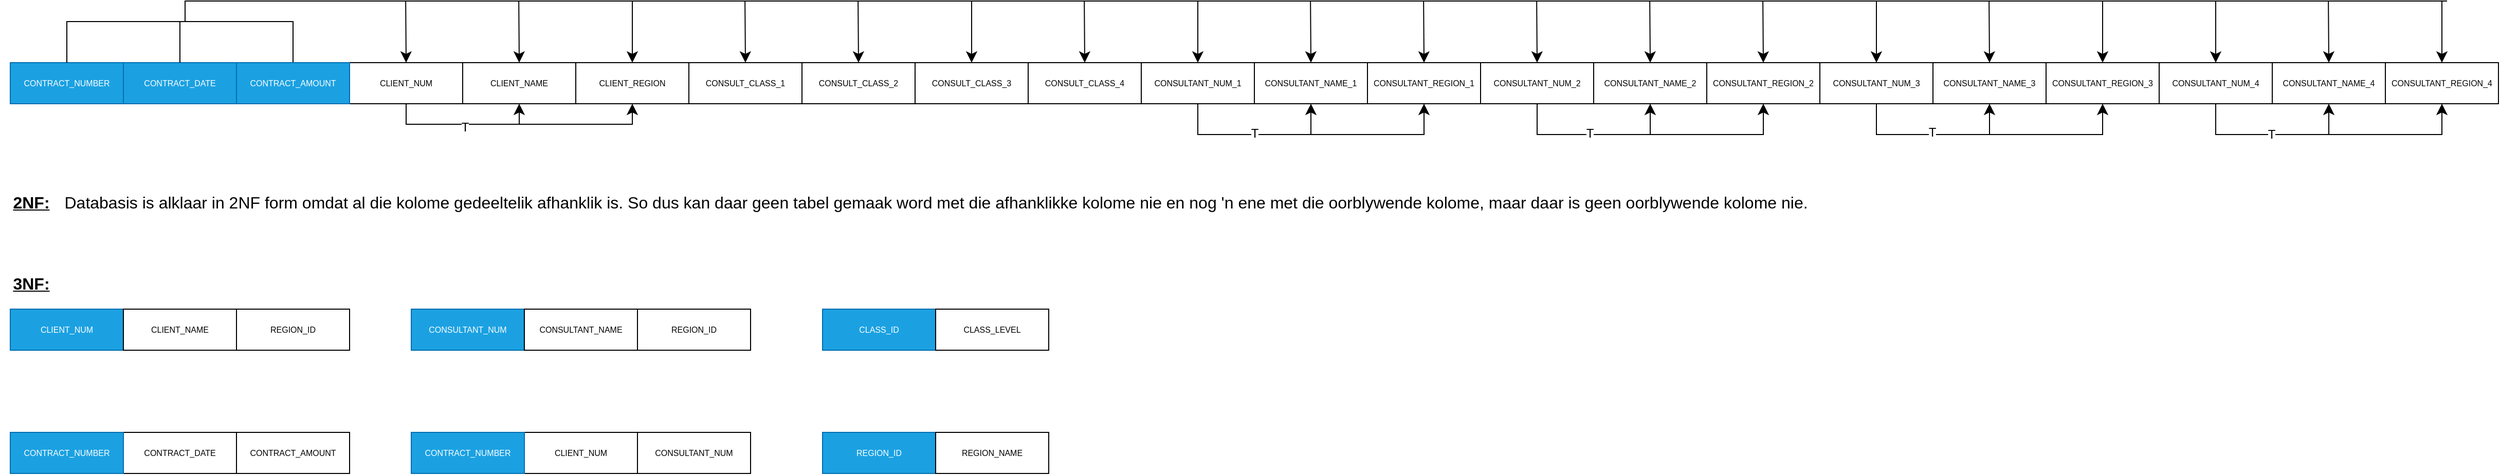 <mxfile version="26.1.1">
  <diagram name="Page-1" id="lCzRvJo0Kv2IGKbyldjI">
    <mxGraphModel dx="1517" dy="993" grid="1" gridSize="10" guides="1" tooltips="1" connect="1" arrows="1" fold="1" page="1" pageScale="1" pageWidth="827" pageHeight="1169" math="0" shadow="0">
      <root>
        <mxCell id="0" />
        <mxCell id="1" parent="0" />
        <mxCell id="YmEk8_j5nTnuMvlyCTo2-1" value="CLIENT_NUM" style="whiteSpace=wrap;html=1;align=center;fontSize=8;" parent="1" vertex="1">
          <mxGeometry x="340" y="160" width="110" height="40" as="geometry" />
        </mxCell>
        <mxCell id="92U9s_R2SP-q4T7SexBG-25" style="edgeStyle=none;curved=0;rounded=0;orthogonalLoop=1;jettySize=auto;html=1;fontSize=12;startSize=8;endSize=8;endArrow=none;startFill=0;entryX=0.5;entryY=0;entryDx=0;entryDy=0;" edge="1" parent="1" target="YmEk8_j5nTnuMvlyCTo2-6">
          <mxGeometry relative="1" as="geometry">
            <mxPoint x="290" y="150" as="targetPoint" />
            <mxPoint x="170" y="120" as="sourcePoint" />
            <Array as="points">
              <mxPoint x="285" y="120" />
            </Array>
          </mxGeometry>
        </mxCell>
        <mxCell id="YmEk8_j5nTnuMvlyCTo2-2" value="CLIENT_NAME" style="whiteSpace=wrap;html=1;align=center;fontSize=8;" parent="1" vertex="1">
          <mxGeometry x="450" y="160" width="110" height="40" as="geometry" />
        </mxCell>
        <mxCell id="92U9s_R2SP-q4T7SexBG-24" style="edgeStyle=none;curved=1;rounded=0;orthogonalLoop=1;jettySize=auto;html=1;exitX=0.5;exitY=0;exitDx=0;exitDy=0;fontSize=12;startSize=8;endSize=8;entryX=0.5;entryY=0;entryDx=0;entryDy=0;" edge="1" parent="1" target="YmEk8_j5nTnuMvlyCTo2-1">
          <mxGeometry relative="1" as="geometry">
            <mxPoint x="395" y="150" as="targetPoint" />
            <mxPoint x="394.571" y="100.0" as="sourcePoint" />
          </mxGeometry>
        </mxCell>
        <mxCell id="YmEk8_j5nTnuMvlyCTo2-3" value="CLIENT_REGION" style="whiteSpace=wrap;html=1;align=center;fontSize=8;" parent="1" vertex="1">
          <mxGeometry x="560" y="160" width="110" height="40" as="geometry" />
        </mxCell>
        <mxCell id="92U9s_R2SP-q4T7SexBG-23" style="edgeStyle=none;curved=1;rounded=0;orthogonalLoop=1;jettySize=auto;html=1;exitX=0.5;exitY=0;exitDx=0;exitDy=0;fontSize=12;startSize=8;endSize=8;entryX=0.5;entryY=0;entryDx=0;entryDy=0;" edge="1" parent="1" target="YmEk8_j5nTnuMvlyCTo2-2">
          <mxGeometry relative="1" as="geometry">
            <mxPoint x="505" y="150" as="targetPoint" />
            <mxPoint x="504.571" y="100.0" as="sourcePoint" />
          </mxGeometry>
        </mxCell>
        <mxCell id="YmEk8_j5nTnuMvlyCTo2-4" value="CONTRACT_DATE" style="whiteSpace=wrap;html=1;align=center;fontSize=8;fillColor=#1ba1e2;fontColor=#ffffff;strokeColor=#006EAF;" parent="1" vertex="1">
          <mxGeometry x="120" y="160" width="110" height="40" as="geometry" />
        </mxCell>
        <mxCell id="YmEk8_j5nTnuMvlyCTo2-5" value="CONTRACT_NUMBER" style="whiteSpace=wrap;html=1;align=center;fontSize=8;fillColor=#1ba1e2;fontColor=#ffffff;strokeColor=#006EAF;" parent="1" vertex="1">
          <mxGeometry x="10" y="160" width="110" height="40" as="geometry" />
        </mxCell>
        <mxCell id="92U9s_R2SP-q4T7SexBG-22" style="edgeStyle=none;curved=1;rounded=0;orthogonalLoop=1;jettySize=auto;html=1;fontSize=12;startSize=8;endSize=8;entryX=0.5;entryY=0;entryDx=0;entryDy=0;" edge="1" parent="1" target="YmEk8_j5nTnuMvlyCTo2-3">
          <mxGeometry relative="1" as="geometry">
            <mxPoint x="630" y="150" as="targetPoint" />
            <mxPoint x="615" y="100.0" as="sourcePoint" />
          </mxGeometry>
        </mxCell>
        <mxCell id="YmEk8_j5nTnuMvlyCTo2-6" value="CONTRACT_AMOUNT" style="whiteSpace=wrap;html=1;align=center;fontSize=8;fillColor=#1ba1e2;fontColor=#ffffff;strokeColor=#006EAF;" parent="1" vertex="1">
          <mxGeometry x="230" y="160" width="110" height="40" as="geometry" />
        </mxCell>
        <mxCell id="92U9s_R2SP-q4T7SexBG-20" style="edgeStyle=none;curved=1;rounded=0;orthogonalLoop=1;jettySize=auto;html=1;exitX=0.5;exitY=0;exitDx=0;exitDy=0;fontSize=12;startSize=8;endSize=8;entryX=0.5;entryY=0;entryDx=0;entryDy=0;" edge="1" parent="1" target="YmEk8_j5nTnuMvlyCTo2-7">
          <mxGeometry relative="1" as="geometry">
            <mxPoint x="724.571" y="100.0" as="sourcePoint" />
          </mxGeometry>
        </mxCell>
        <mxCell id="YmEk8_j5nTnuMvlyCTo2-7" value="CONSULT_CLASS_1" style="whiteSpace=wrap;html=1;align=center;fontSize=8;" parent="1" vertex="1">
          <mxGeometry x="670" y="160" width="110" height="40" as="geometry" />
        </mxCell>
        <mxCell id="92U9s_R2SP-q4T7SexBG-19" style="edgeStyle=none;curved=1;rounded=0;orthogonalLoop=1;jettySize=auto;html=1;exitX=0.5;exitY=0;exitDx=0;exitDy=0;fontSize=12;startSize=8;endSize=8;entryX=0.5;entryY=0;entryDx=0;entryDy=0;" edge="1" parent="1" target="YmEk8_j5nTnuMvlyCTo2-8">
          <mxGeometry relative="1" as="geometry">
            <mxPoint x="834.571" y="100.0" as="sourcePoint" />
          </mxGeometry>
        </mxCell>
        <mxCell id="YmEk8_j5nTnuMvlyCTo2-8" value="CONSULT_CLASS_2" style="whiteSpace=wrap;html=1;align=center;fontSize=8;" parent="1" vertex="1">
          <mxGeometry x="780" y="160" width="110" height="40" as="geometry" />
        </mxCell>
        <mxCell id="92U9s_R2SP-q4T7SexBG-18" style="edgeStyle=none;curved=1;rounded=0;orthogonalLoop=1;jettySize=auto;html=1;fontSize=12;startSize=8;endSize=8;entryX=0.5;entryY=0;entryDx=0;entryDy=0;" edge="1" parent="1" target="YmEk8_j5nTnuMvlyCTo2-9">
          <mxGeometry relative="1" as="geometry">
            <mxPoint x="945" y="100" as="sourcePoint" />
          </mxGeometry>
        </mxCell>
        <mxCell id="YmEk8_j5nTnuMvlyCTo2-9" value="CONSULT_CLASS_3" style="whiteSpace=wrap;html=1;align=center;fontSize=8;" parent="1" vertex="1">
          <mxGeometry x="890" y="160" width="110" height="40" as="geometry" />
        </mxCell>
        <mxCell id="92U9s_R2SP-q4T7SexBG-17" style="edgeStyle=none;curved=1;rounded=0;orthogonalLoop=1;jettySize=auto;html=1;exitX=0.5;exitY=0;exitDx=0;exitDy=0;fontSize=12;startSize=8;endSize=8;entryX=0.5;entryY=0;entryDx=0;entryDy=0;" edge="1" parent="1" target="YmEk8_j5nTnuMvlyCTo2-10">
          <mxGeometry relative="1" as="geometry">
            <mxPoint x="1054.571" y="100.0" as="sourcePoint" />
          </mxGeometry>
        </mxCell>
        <mxCell id="YmEk8_j5nTnuMvlyCTo2-10" value="CONSULT_CLASS_4" style="whiteSpace=wrap;html=1;align=center;fontSize=8;" parent="1" vertex="1">
          <mxGeometry x="1000" y="160" width="110" height="40" as="geometry" />
        </mxCell>
        <mxCell id="92U9s_R2SP-q4T7SexBG-16" style="edgeStyle=none;curved=1;rounded=0;orthogonalLoop=1;jettySize=auto;html=1;fontSize=12;startSize=8;endSize=8;" edge="1" parent="1" target="YmEk8_j5nTnuMvlyCTo2-11">
          <mxGeometry relative="1" as="geometry">
            <mxPoint x="1165" y="100.0" as="sourcePoint" />
          </mxGeometry>
        </mxCell>
        <mxCell id="YmEk8_j5nTnuMvlyCTo2-11" value="CONSULTANT_NUM_1" style="whiteSpace=wrap;html=1;align=center;fontSize=8;" parent="1" vertex="1">
          <mxGeometry x="1110" y="160" width="110" height="40" as="geometry" />
        </mxCell>
        <mxCell id="92U9s_R2SP-q4T7SexBG-15" style="edgeStyle=none;curved=1;rounded=0;orthogonalLoop=1;jettySize=auto;html=1;exitX=0.5;exitY=0;exitDx=0;exitDy=0;fontSize=12;startSize=8;endSize=8;entryX=0.5;entryY=0;entryDx=0;entryDy=0;" edge="1" parent="1" target="YmEk8_j5nTnuMvlyCTo2-12">
          <mxGeometry relative="1" as="geometry">
            <mxPoint x="1274.571" y="100.0" as="sourcePoint" />
          </mxGeometry>
        </mxCell>
        <mxCell id="YmEk8_j5nTnuMvlyCTo2-12" value="CONSULTANT_NAME_1" style="whiteSpace=wrap;html=1;align=center;fontSize=8;" parent="1" vertex="1">
          <mxGeometry x="1220" y="160" width="110" height="40" as="geometry" />
        </mxCell>
        <mxCell id="92U9s_R2SP-q4T7SexBG-14" style="edgeStyle=none;curved=1;rounded=0;orthogonalLoop=1;jettySize=auto;html=1;exitX=0.5;exitY=0;exitDx=0;exitDy=0;fontSize=12;startSize=8;endSize=8;entryX=0.5;entryY=0;entryDx=0;entryDy=0;" edge="1" parent="1" target="YmEk8_j5nTnuMvlyCTo2-13">
          <mxGeometry relative="1" as="geometry">
            <mxPoint x="1384.571" y="100.0" as="sourcePoint" />
          </mxGeometry>
        </mxCell>
        <mxCell id="YmEk8_j5nTnuMvlyCTo2-13" value="CONSULTANT_REGION_1" style="whiteSpace=wrap;html=1;align=center;fontSize=8;" parent="1" vertex="1">
          <mxGeometry x="1330" y="160" width="110" height="40" as="geometry" />
        </mxCell>
        <mxCell id="92U9s_R2SP-q4T7SexBG-13" style="edgeStyle=none;curved=1;rounded=0;orthogonalLoop=1;jettySize=auto;html=1;exitX=0.5;exitY=0;exitDx=0;exitDy=0;fontSize=12;startSize=8;endSize=8;entryX=0.5;entryY=0;entryDx=0;entryDy=0;" edge="1" parent="1" target="YmEk8_j5nTnuMvlyCTo2-17">
          <mxGeometry relative="1" as="geometry">
            <mxPoint x="1494.571" y="100.0" as="sourcePoint" />
          </mxGeometry>
        </mxCell>
        <mxCell id="YmEk8_j5nTnuMvlyCTo2-17" value="CONSULTANT_NUM_2" style="whiteSpace=wrap;html=1;align=center;fontSize=8;" parent="1" vertex="1">
          <mxGeometry x="1440" y="160" width="110" height="40" as="geometry" />
        </mxCell>
        <mxCell id="92U9s_R2SP-q4T7SexBG-12" style="edgeStyle=none;curved=1;rounded=0;orthogonalLoop=1;jettySize=auto;html=1;exitX=0.5;exitY=0;exitDx=0;exitDy=0;fontSize=12;startSize=8;endSize=8;entryX=0.5;entryY=0;entryDx=0;entryDy=0;" edge="1" parent="1" target="YmEk8_j5nTnuMvlyCTo2-18">
          <mxGeometry relative="1" as="geometry">
            <mxPoint x="1604.571" y="100.0" as="sourcePoint" />
          </mxGeometry>
        </mxCell>
        <mxCell id="YmEk8_j5nTnuMvlyCTo2-18" value="CONSULTANT_NAME_2" style="whiteSpace=wrap;html=1;align=center;fontSize=8;" parent="1" vertex="1">
          <mxGeometry x="1550" y="160" width="110" height="40" as="geometry" />
        </mxCell>
        <mxCell id="92U9s_R2SP-q4T7SexBG-11" style="edgeStyle=none;curved=1;rounded=0;orthogonalLoop=1;jettySize=auto;html=1;exitX=0.5;exitY=0;exitDx=0;exitDy=0;fontSize=12;startSize=8;endSize=8;entryX=0.5;entryY=0;entryDx=0;entryDy=0;" edge="1" parent="1" target="YmEk8_j5nTnuMvlyCTo2-19">
          <mxGeometry relative="1" as="geometry">
            <mxPoint x="1714.571" y="100.0" as="sourcePoint" />
          </mxGeometry>
        </mxCell>
        <mxCell id="YmEk8_j5nTnuMvlyCTo2-19" value="CONSULTANT_REGION_2" style="whiteSpace=wrap;html=1;align=center;fontSize=8;" parent="1" vertex="1">
          <mxGeometry x="1660" y="160" width="110" height="40" as="geometry" />
        </mxCell>
        <mxCell id="92U9s_R2SP-q4T7SexBG-10" style="edgeStyle=none;curved=1;rounded=0;orthogonalLoop=1;jettySize=auto;html=1;fontSize=12;startSize=8;endSize=8;" edge="1" parent="1" target="YmEk8_j5nTnuMvlyCTo2-20">
          <mxGeometry relative="1" as="geometry">
            <mxPoint x="1825" y="100.0" as="sourcePoint" />
          </mxGeometry>
        </mxCell>
        <mxCell id="YmEk8_j5nTnuMvlyCTo2-20" value="CONSULTANT_NUM_3" style="whiteSpace=wrap;html=1;align=center;fontSize=8;" parent="1" vertex="1">
          <mxGeometry x="1770" y="160" width="110" height="40" as="geometry" />
        </mxCell>
        <mxCell id="92U9s_R2SP-q4T7SexBG-9" style="edgeStyle=none;curved=1;rounded=0;orthogonalLoop=1;jettySize=auto;html=1;exitX=0.5;exitY=0;exitDx=0;exitDy=0;fontSize=12;startSize=8;endSize=8;entryX=0.5;entryY=0;entryDx=0;entryDy=0;" edge="1" parent="1" target="YmEk8_j5nTnuMvlyCTo2-21">
          <mxGeometry relative="1" as="geometry">
            <mxPoint x="1934.571" y="100.0" as="sourcePoint" />
          </mxGeometry>
        </mxCell>
        <mxCell id="YmEk8_j5nTnuMvlyCTo2-21" value="CONSULTANT_NAME_3" style="whiteSpace=wrap;html=1;align=center;fontSize=8;" parent="1" vertex="1">
          <mxGeometry x="1880" y="160" width="110" height="40" as="geometry" />
        </mxCell>
        <mxCell id="92U9s_R2SP-q4T7SexBG-8" style="edgeStyle=none;curved=1;rounded=0;orthogonalLoop=1;jettySize=auto;html=1;fontSize=12;startSize=8;endSize=8;" edge="1" parent="1" target="YmEk8_j5nTnuMvlyCTo2-22">
          <mxGeometry relative="1" as="geometry">
            <mxPoint x="2045" y="100.0" as="sourcePoint" />
          </mxGeometry>
        </mxCell>
        <mxCell id="YmEk8_j5nTnuMvlyCTo2-22" value="CONSULTANT_REGION_3" style="whiteSpace=wrap;html=1;align=center;fontSize=8;" parent="1" vertex="1">
          <mxGeometry x="1990" y="160" width="110" height="40" as="geometry" />
        </mxCell>
        <mxCell id="92U9s_R2SP-q4T7SexBG-7" style="edgeStyle=none;curved=1;rounded=0;orthogonalLoop=1;jettySize=auto;html=1;fontSize=12;startSize=8;endSize=8;" edge="1" parent="1" target="YmEk8_j5nTnuMvlyCTo2-23">
          <mxGeometry relative="1" as="geometry">
            <mxPoint x="2155" y="100.0" as="sourcePoint" />
          </mxGeometry>
        </mxCell>
        <mxCell id="YmEk8_j5nTnuMvlyCTo2-23" value="CONSULTANT_NUM_4" style="whiteSpace=wrap;html=1;align=center;fontSize=8;" parent="1" vertex="1">
          <mxGeometry x="2100" y="160" width="110" height="40" as="geometry" />
        </mxCell>
        <mxCell id="92U9s_R2SP-q4T7SexBG-5" style="edgeStyle=none;curved=1;rounded=0;orthogonalLoop=1;jettySize=auto;html=1;exitX=0.5;exitY=0;exitDx=0;exitDy=0;fontSize=12;startSize=8;endSize=8;entryX=0.5;entryY=0;entryDx=0;entryDy=0;" edge="1" parent="1" target="YmEk8_j5nTnuMvlyCTo2-24">
          <mxGeometry relative="1" as="geometry">
            <mxPoint x="2264.571" y="100.0" as="sourcePoint" />
          </mxGeometry>
        </mxCell>
        <mxCell id="YmEk8_j5nTnuMvlyCTo2-24" value="CONSULTANT_NAME_4" style="whiteSpace=wrap;html=1;align=center;fontSize=8;" parent="1" vertex="1">
          <mxGeometry x="2210" y="160" width="110" height="40" as="geometry" />
        </mxCell>
        <mxCell id="92U9s_R2SP-q4T7SexBG-4" style="edgeStyle=none;curved=1;rounded=0;orthogonalLoop=1;jettySize=auto;html=1;fontSize=12;startSize=8;endSize=8;" edge="1" parent="1" target="YmEk8_j5nTnuMvlyCTo2-25">
          <mxGeometry relative="1" as="geometry">
            <mxPoint x="2375" y="100" as="sourcePoint" />
          </mxGeometry>
        </mxCell>
        <mxCell id="YmEk8_j5nTnuMvlyCTo2-25" value="CONSULTANT_REGION_4" style="whiteSpace=wrap;html=1;align=center;fontSize=8;" parent="1" vertex="1">
          <mxGeometry x="2320" y="160" width="110" height="40" as="geometry" />
        </mxCell>
        <mxCell id="92U9s_R2SP-q4T7SexBG-2" value="" style="endArrow=none;html=1;rounded=0;fontSize=12;startSize=8;endSize=8;curved=0;startFill=0;entryX=0.5;entryY=0;entryDx=0;entryDy=0;exitX=0.5;exitY=0;exitDx=0;exitDy=0;" edge="1" parent="1" source="YmEk8_j5nTnuMvlyCTo2-5" target="YmEk8_j5nTnuMvlyCTo2-4">
          <mxGeometry width="50" height="50" relative="1" as="geometry">
            <mxPoint x="65" y="150" as="sourcePoint" />
            <mxPoint x="175" y="150" as="targetPoint" />
            <Array as="points">
              <mxPoint x="65" y="120" />
              <mxPoint x="175" y="120" />
            </Array>
          </mxGeometry>
        </mxCell>
        <mxCell id="92U9s_R2SP-q4T7SexBG-3" value="" style="endArrow=none;html=1;rounded=0;fontSize=12;startSize=8;endSize=8;curved=0;startFill=0;" edge="1" parent="1">
          <mxGeometry width="50" height="50" relative="1" as="geometry">
            <mxPoint x="180" y="120" as="sourcePoint" />
            <mxPoint x="2380" y="100" as="targetPoint" />
            <Array as="points">
              <mxPoint x="180" y="100" />
            </Array>
          </mxGeometry>
        </mxCell>
        <mxCell id="92U9s_R2SP-q4T7SexBG-27" value="" style="endArrow=classic;html=1;rounded=0;fontSize=12;startSize=8;endSize=8;curved=0;exitX=0.5;exitY=1;exitDx=0;exitDy=0;entryX=0.5;entryY=1;entryDx=0;entryDy=0;" edge="1" parent="1" source="YmEk8_j5nTnuMvlyCTo2-1" target="YmEk8_j5nTnuMvlyCTo2-2">
          <mxGeometry width="50" height="50" relative="1" as="geometry">
            <mxPoint x="450" y="320" as="sourcePoint" />
            <mxPoint x="500" y="270" as="targetPoint" />
            <Array as="points">
              <mxPoint x="395" y="220" />
              <mxPoint x="505" y="220" />
            </Array>
          </mxGeometry>
        </mxCell>
        <mxCell id="92U9s_R2SP-q4T7SexBG-42" value="T" style="edgeLabel;html=1;align=center;verticalAlign=middle;resizable=0;points=[];fontSize=12;" vertex="1" connectable="0" parent="92U9s_R2SP-q4T7SexBG-27">
          <mxGeometry x="0.029" y="-3" relative="1" as="geometry">
            <mxPoint as="offset" />
          </mxGeometry>
        </mxCell>
        <mxCell id="92U9s_R2SP-q4T7SexBG-28" value="" style="endArrow=classic;html=1;rounded=0;fontSize=12;startSize=8;endSize=8;curved=0;entryX=0.5;entryY=1;entryDx=0;entryDy=0;" edge="1" parent="1" target="YmEk8_j5nTnuMvlyCTo2-3">
          <mxGeometry width="50" height="50" relative="1" as="geometry">
            <mxPoint x="500" y="220" as="sourcePoint" />
            <mxPoint x="600" y="250" as="targetPoint" />
            <Array as="points">
              <mxPoint x="615" y="220" />
            </Array>
          </mxGeometry>
        </mxCell>
        <mxCell id="92U9s_R2SP-q4T7SexBG-30" value="" style="endArrow=classic;html=1;rounded=0;fontSize=12;startSize=8;endSize=8;curved=0;exitX=0.5;exitY=1;exitDx=0;exitDy=0;entryX=0.5;entryY=1;entryDx=0;entryDy=0;" edge="1" parent="1" source="YmEk8_j5nTnuMvlyCTo2-11" target="YmEk8_j5nTnuMvlyCTo2-12">
          <mxGeometry width="50" height="50" relative="1" as="geometry">
            <mxPoint x="1210" y="310" as="sourcePoint" />
            <mxPoint x="1260" y="260" as="targetPoint" />
            <Array as="points">
              <mxPoint x="1165" y="230" />
              <mxPoint x="1275" y="230" />
            </Array>
          </mxGeometry>
        </mxCell>
        <mxCell id="92U9s_R2SP-q4T7SexBG-38" value="T" style="edgeLabel;html=1;align=center;verticalAlign=middle;resizable=0;points=[];fontSize=12;" vertex="1" connectable="0" parent="92U9s_R2SP-q4T7SexBG-30">
          <mxGeometry x="-0.006" y="1" relative="1" as="geometry">
            <mxPoint as="offset" />
          </mxGeometry>
        </mxCell>
        <mxCell id="92U9s_R2SP-q4T7SexBG-31" value="" style="endArrow=classic;html=1;rounded=0;fontSize=12;startSize=8;endSize=8;curved=0;entryX=0.5;entryY=1;entryDx=0;entryDy=0;" edge="1" parent="1" target="YmEk8_j5nTnuMvlyCTo2-13">
          <mxGeometry width="50" height="50" relative="1" as="geometry">
            <mxPoint x="1270" y="230" as="sourcePoint" />
            <mxPoint x="1410" y="250" as="targetPoint" />
            <Array as="points">
              <mxPoint x="1385" y="230" />
            </Array>
          </mxGeometry>
        </mxCell>
        <mxCell id="92U9s_R2SP-q4T7SexBG-32" value="" style="endArrow=classic;html=1;rounded=0;fontSize=12;startSize=8;endSize=8;curved=0;exitX=0.5;exitY=1;exitDx=0;exitDy=0;entryX=0.5;entryY=1;entryDx=0;entryDy=0;" edge="1" parent="1">
          <mxGeometry width="50" height="50" relative="1" as="geometry">
            <mxPoint x="1495" y="200" as="sourcePoint" />
            <mxPoint x="1605" y="200" as="targetPoint" />
            <Array as="points">
              <mxPoint x="1495" y="230" />
              <mxPoint x="1605" y="230" />
            </Array>
          </mxGeometry>
        </mxCell>
        <mxCell id="92U9s_R2SP-q4T7SexBG-39" value="T" style="edgeLabel;html=1;align=center;verticalAlign=middle;resizable=0;points=[];fontSize=12;" vertex="1" connectable="0" parent="92U9s_R2SP-q4T7SexBG-32">
          <mxGeometry x="-0.051" y="1" relative="1" as="geometry">
            <mxPoint as="offset" />
          </mxGeometry>
        </mxCell>
        <mxCell id="92U9s_R2SP-q4T7SexBG-33" value="" style="endArrow=classic;html=1;rounded=0;fontSize=12;startSize=8;endSize=8;curved=0;entryX=0.5;entryY=1;entryDx=0;entryDy=0;" edge="1" parent="1">
          <mxGeometry width="50" height="50" relative="1" as="geometry">
            <mxPoint x="1600" y="230" as="sourcePoint" />
            <mxPoint x="1715" y="200" as="targetPoint" />
            <Array as="points">
              <mxPoint x="1715" y="230" />
            </Array>
          </mxGeometry>
        </mxCell>
        <mxCell id="92U9s_R2SP-q4T7SexBG-34" value="" style="endArrow=classic;html=1;rounded=0;fontSize=12;startSize=8;endSize=8;curved=0;exitX=0.5;exitY=1;exitDx=0;exitDy=0;entryX=0.5;entryY=1;entryDx=0;entryDy=0;" edge="1" parent="1">
          <mxGeometry width="50" height="50" relative="1" as="geometry">
            <mxPoint x="1825" y="200" as="sourcePoint" />
            <mxPoint x="1935" y="200" as="targetPoint" />
            <Array as="points">
              <mxPoint x="1825" y="230" />
              <mxPoint x="1935" y="230" />
            </Array>
          </mxGeometry>
        </mxCell>
        <mxCell id="92U9s_R2SP-q4T7SexBG-40" value="T" style="edgeLabel;html=1;align=center;verticalAlign=middle;resizable=0;points=[];fontSize=12;" vertex="1" connectable="0" parent="92U9s_R2SP-q4T7SexBG-34">
          <mxGeometry x="-0.011" y="2" relative="1" as="geometry">
            <mxPoint as="offset" />
          </mxGeometry>
        </mxCell>
        <mxCell id="92U9s_R2SP-q4T7SexBG-35" value="" style="endArrow=classic;html=1;rounded=0;fontSize=12;startSize=8;endSize=8;curved=0;entryX=0.5;entryY=1;entryDx=0;entryDy=0;" edge="1" parent="1">
          <mxGeometry width="50" height="50" relative="1" as="geometry">
            <mxPoint x="1930" y="230" as="sourcePoint" />
            <mxPoint x="2045" y="200" as="targetPoint" />
            <Array as="points">
              <mxPoint x="2045" y="230" />
            </Array>
          </mxGeometry>
        </mxCell>
        <mxCell id="92U9s_R2SP-q4T7SexBG-36" value="" style="endArrow=classic;html=1;rounded=0;fontSize=12;startSize=8;endSize=8;curved=0;exitX=0.5;exitY=1;exitDx=0;exitDy=0;entryX=0.5;entryY=1;entryDx=0;entryDy=0;" edge="1" parent="1">
          <mxGeometry width="50" height="50" relative="1" as="geometry">
            <mxPoint x="2155" y="200" as="sourcePoint" />
            <mxPoint x="2265" y="200" as="targetPoint" />
            <Array as="points">
              <mxPoint x="2155" y="230" />
              <mxPoint x="2265" y="230" />
            </Array>
          </mxGeometry>
        </mxCell>
        <mxCell id="92U9s_R2SP-q4T7SexBG-41" value="T" style="edgeLabel;html=1;align=center;verticalAlign=middle;resizable=0;points=[];fontSize=12;" vertex="1" connectable="0" parent="92U9s_R2SP-q4T7SexBG-36">
          <mxGeometry x="-0.018" relative="1" as="geometry">
            <mxPoint as="offset" />
          </mxGeometry>
        </mxCell>
        <mxCell id="92U9s_R2SP-q4T7SexBG-37" value="" style="endArrow=classic;html=1;rounded=0;fontSize=12;startSize=8;endSize=8;curved=0;entryX=0.5;entryY=1;entryDx=0;entryDy=0;" edge="1" parent="1">
          <mxGeometry width="50" height="50" relative="1" as="geometry">
            <mxPoint x="2260" y="230" as="sourcePoint" />
            <mxPoint x="2375" y="200" as="targetPoint" />
            <Array as="points">
              <mxPoint x="2375" y="230" />
            </Array>
          </mxGeometry>
        </mxCell>
        <mxCell id="92U9s_R2SP-q4T7SexBG-43" value="CLIENT_NUM" style="whiteSpace=wrap;html=1;align=center;fontSize=8;fillColor=#1ba1e2;fontColor=#ffffff;strokeColor=#006EAF;" vertex="1" parent="1">
          <mxGeometry x="10" y="400" width="110" height="40" as="geometry" />
        </mxCell>
        <mxCell id="92U9s_R2SP-q4T7SexBG-44" value="CLIENT_NAME" style="whiteSpace=wrap;html=1;align=center;fontSize=8;" vertex="1" parent="1">
          <mxGeometry x="120" y="400" width="110" height="40" as="geometry" />
        </mxCell>
        <mxCell id="92U9s_R2SP-q4T7SexBG-45" value="REGION_ID" style="whiteSpace=wrap;html=1;align=center;fontSize=8;" vertex="1" parent="1">
          <mxGeometry x="230" y="400" width="110" height="40" as="geometry" />
        </mxCell>
        <mxCell id="92U9s_R2SP-q4T7SexBG-49" value="&lt;b&gt;&lt;u&gt;2NF:&lt;/u&gt;&lt;/b&gt;" style="text;html=1;align=center;verticalAlign=middle;resizable=0;points=[];autosize=1;strokeColor=none;fillColor=none;fontSize=16;" vertex="1" parent="1">
          <mxGeometry y="281" width="60" height="30" as="geometry" />
        </mxCell>
        <mxCell id="92U9s_R2SP-q4T7SexBG-50" value="Databasis is alklaar in 2NF form omdat al die kolome gedeeltelik afhanklik is. So dus kan daar geen tabel gemaak word met die afhanklikke kolome nie en nog &#39;n ene met die oorblywende kolome, maar daar is geen oorblywende kolome nie." style="text;html=1;align=center;verticalAlign=middle;resizable=0;points=[];autosize=1;strokeColor=none;fillColor=none;fontSize=16;" vertex="1" parent="1">
          <mxGeometry x="50" y="281" width="1720" height="30" as="geometry" />
        </mxCell>
        <mxCell id="92U9s_R2SP-q4T7SexBG-51" value="&lt;b&gt;&lt;u&gt;3NF:&lt;/u&gt;&lt;/b&gt;" style="text;html=1;align=center;verticalAlign=middle;resizable=0;points=[];autosize=1;strokeColor=none;fillColor=none;fontSize=16;" vertex="1" parent="1">
          <mxGeometry y="360" width="60" height="30" as="geometry" />
        </mxCell>
        <mxCell id="92U9s_R2SP-q4T7SexBG-52" value="CONSULTANT_NUM" style="whiteSpace=wrap;html=1;align=center;fontSize=8;fillColor=#1ba1e2;fontColor=#ffffff;strokeColor=#006EAF;" vertex="1" parent="1">
          <mxGeometry x="400" y="400" width="110" height="40" as="geometry" />
        </mxCell>
        <mxCell id="92U9s_R2SP-q4T7SexBG-53" value="CONSULTANT_NAME" style="whiteSpace=wrap;html=1;align=center;fontSize=8;" vertex="1" parent="1">
          <mxGeometry x="510" y="400" width="110" height="40" as="geometry" />
        </mxCell>
        <mxCell id="92U9s_R2SP-q4T7SexBG-54" value="REGION_ID" style="whiteSpace=wrap;html=1;align=center;fontSize=8;" vertex="1" parent="1">
          <mxGeometry x="620" y="400" width="110" height="40" as="geometry" />
        </mxCell>
        <mxCell id="92U9s_R2SP-q4T7SexBG-58" value="CONTRACT_DATE" style="whiteSpace=wrap;html=1;align=center;fontSize=8;" vertex="1" parent="1">
          <mxGeometry x="120" y="520" width="110" height="40" as="geometry" />
        </mxCell>
        <mxCell id="92U9s_R2SP-q4T7SexBG-59" value="CONTRACT_NUMBER" style="whiteSpace=wrap;html=1;align=center;fontSize=8;fillColor=#1ba1e2;fontColor=#ffffff;strokeColor=#006EAF;" vertex="1" parent="1">
          <mxGeometry x="10" y="520" width="110" height="40" as="geometry" />
        </mxCell>
        <mxCell id="92U9s_R2SP-q4T7SexBG-60" value="CONTRACT_AMOUNT" style="whiteSpace=wrap;html=1;align=center;fontSize=8;" vertex="1" parent="1">
          <mxGeometry x="230" y="520" width="110" height="40" as="geometry" />
        </mxCell>
        <mxCell id="92U9s_R2SP-q4T7SexBG-61" value="CLASS_ID" style="whiteSpace=wrap;html=1;align=center;fontSize=8;fillColor=#1ba1e2;fontColor=#ffffff;strokeColor=#006EAF;" vertex="1" parent="1">
          <mxGeometry x="800" y="400" width="110" height="40" as="geometry" />
        </mxCell>
        <mxCell id="92U9s_R2SP-q4T7SexBG-62" value="CLASS_LEVEL" style="whiteSpace=wrap;html=1;align=center;fontSize=8;" vertex="1" parent="1">
          <mxGeometry x="910" y="400" width="110" height="40" as="geometry" />
        </mxCell>
        <mxCell id="92U9s_R2SP-q4T7SexBG-65" value="REGION_ID" style="whiteSpace=wrap;html=1;align=center;fontSize=8;fillColor=#1ba1e2;fontColor=#ffffff;strokeColor=#006EAF;" vertex="1" parent="1">
          <mxGeometry x="800" y="520" width="110" height="40" as="geometry" />
        </mxCell>
        <mxCell id="92U9s_R2SP-q4T7SexBG-66" value="REGION_NAME" style="whiteSpace=wrap;html=1;align=center;fontSize=8;" vertex="1" parent="1">
          <mxGeometry x="910" y="520" width="110" height="40" as="geometry" />
        </mxCell>
        <mxCell id="92U9s_R2SP-q4T7SexBG-67" value="CLIENT_NUM" style="whiteSpace=wrap;html=1;align=center;fontSize=8;" vertex="1" parent="1">
          <mxGeometry x="510" y="520" width="110" height="40" as="geometry" />
        </mxCell>
        <mxCell id="92U9s_R2SP-q4T7SexBG-68" value="CONSULTANT_NUM" style="whiteSpace=wrap;html=1;align=center;fontSize=8;" vertex="1" parent="1">
          <mxGeometry x="620" y="520" width="110" height="40" as="geometry" />
        </mxCell>
        <mxCell id="92U9s_R2SP-q4T7SexBG-69" value="CONTRACT_NUMBER" style="whiteSpace=wrap;html=1;align=center;fontSize=8;fillColor=#1ba1e2;fontColor=#ffffff;strokeColor=#006EAF;" vertex="1" parent="1">
          <mxGeometry x="400" y="520" width="110" height="40" as="geometry" />
        </mxCell>
      </root>
    </mxGraphModel>
  </diagram>
</mxfile>
